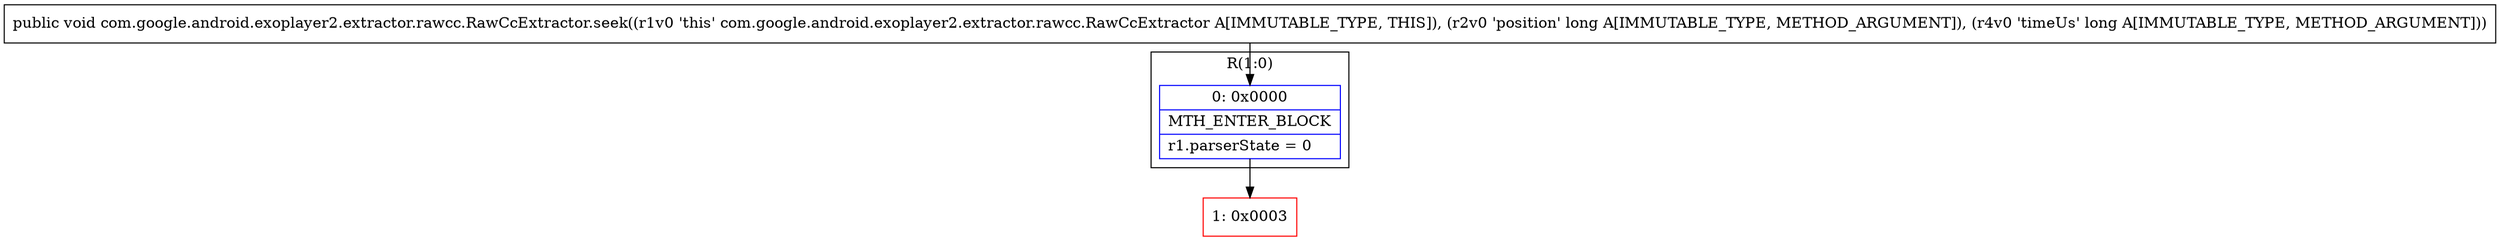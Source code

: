 digraph "CFG forcom.google.android.exoplayer2.extractor.rawcc.RawCcExtractor.seek(JJ)V" {
subgraph cluster_Region_168083433 {
label = "R(1:0)";
node [shape=record,color=blue];
Node_0 [shape=record,label="{0\:\ 0x0000|MTH_ENTER_BLOCK\l|r1.parserState = 0\l}"];
}
Node_1 [shape=record,color=red,label="{1\:\ 0x0003}"];
MethodNode[shape=record,label="{public void com.google.android.exoplayer2.extractor.rawcc.RawCcExtractor.seek((r1v0 'this' com.google.android.exoplayer2.extractor.rawcc.RawCcExtractor A[IMMUTABLE_TYPE, THIS]), (r2v0 'position' long A[IMMUTABLE_TYPE, METHOD_ARGUMENT]), (r4v0 'timeUs' long A[IMMUTABLE_TYPE, METHOD_ARGUMENT])) }"];
MethodNode -> Node_0;
Node_0 -> Node_1;
}

